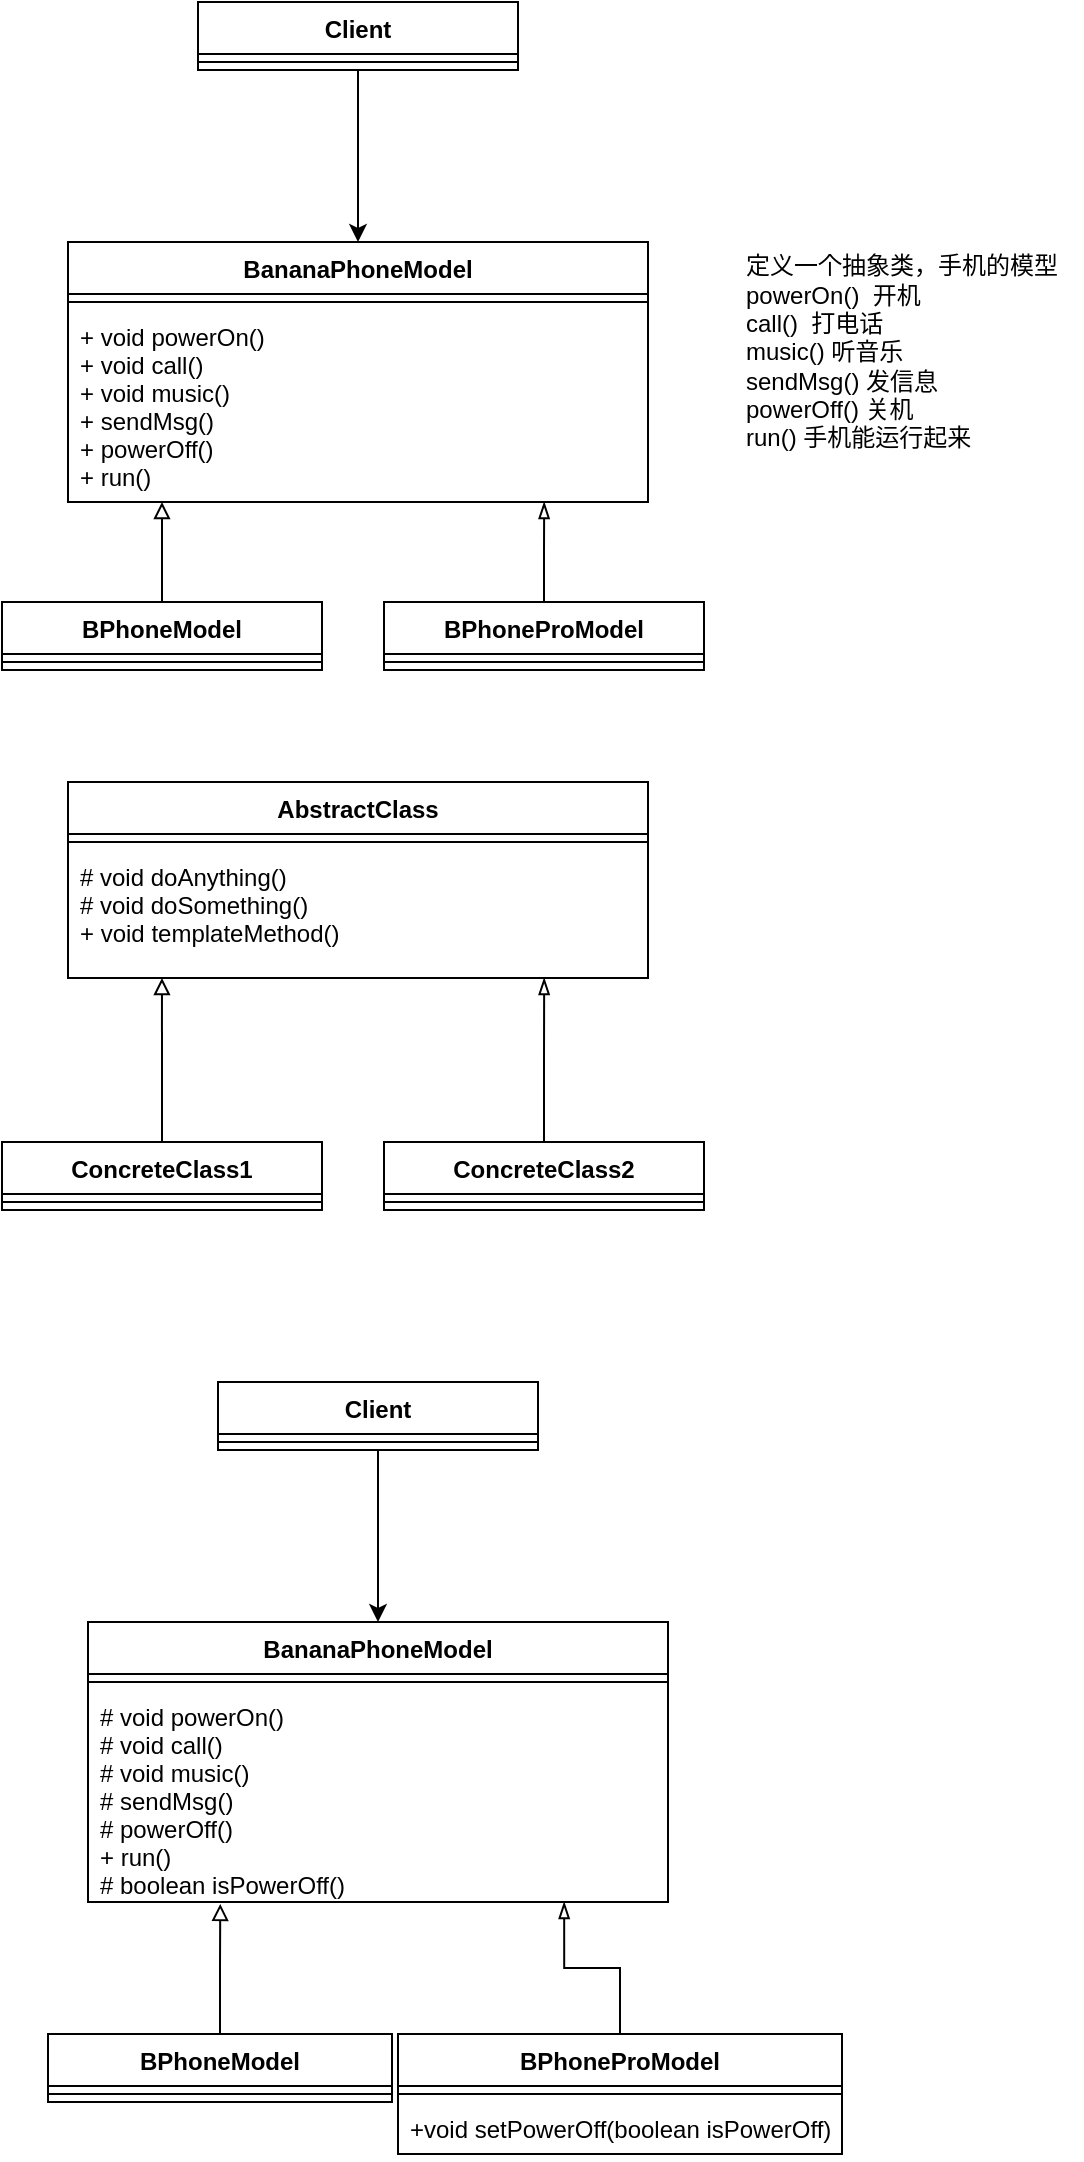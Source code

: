 <mxfile version="19.0.3" type="device"><diagram id="wczOxSFmP4AwhyONeSmn" name="第 1 页"><mxGraphModel dx="1277" dy="1025" grid="1" gridSize="10" guides="1" tooltips="1" connect="1" arrows="1" fold="1" page="1" pageScale="1" pageWidth="827" pageHeight="1169" math="0" shadow="0"><root><mxCell id="0"/><mxCell id="1" parent="0"/><mxCell id="D-fRV9r-FluUS1umJovI-18" style="edgeStyle=orthogonalEdgeStyle;rounded=0;orthogonalLoop=1;jettySize=auto;html=1;exitX=0.5;exitY=1;exitDx=0;exitDy=0;" parent="1" source="D-fRV9r-FluUS1umJovI-1" target="D-fRV9r-FluUS1umJovI-5" edge="1"><mxGeometry relative="1" as="geometry"/></mxCell><mxCell id="D-fRV9r-FluUS1umJovI-1" value="Client" style="swimlane;fontStyle=1;align=center;verticalAlign=top;childLayout=stackLayout;horizontal=1;startSize=26;horizontalStack=0;resizeParent=1;resizeParentMax=0;resizeLast=0;collapsible=1;marginBottom=0;" parent="1" vertex="1"><mxGeometry x="268" y="110" width="160" height="34" as="geometry"/></mxCell><mxCell id="D-fRV9r-FluUS1umJovI-3" value="" style="line;strokeWidth=1;fillColor=none;align=left;verticalAlign=middle;spacingTop=-1;spacingLeft=3;spacingRight=3;rotatable=0;labelPosition=right;points=[];portConstraint=eastwest;" parent="D-fRV9r-FluUS1umJovI-1" vertex="1"><mxGeometry y="26" width="160" height="8" as="geometry"/></mxCell><mxCell id="D-fRV9r-FluUS1umJovI-5" value="BananaPhoneModel" style="swimlane;fontStyle=1;align=center;verticalAlign=top;childLayout=stackLayout;horizontal=1;startSize=26;horizontalStack=0;resizeParent=1;resizeParentMax=0;resizeLast=0;collapsible=1;marginBottom=0;" parent="1" vertex="1"><mxGeometry x="203" y="230" width="290" height="130" as="geometry"/></mxCell><mxCell id="D-fRV9r-FluUS1umJovI-7" value="" style="line;strokeWidth=1;fillColor=none;align=left;verticalAlign=middle;spacingTop=-1;spacingLeft=3;spacingRight=3;rotatable=0;labelPosition=right;points=[];portConstraint=eastwest;" parent="D-fRV9r-FluUS1umJovI-5" vertex="1"><mxGeometry y="26" width="290" height="8" as="geometry"/></mxCell><mxCell id="D-fRV9r-FluUS1umJovI-8" value="+ void powerOn()&#10;+ void call()&#10;+ void music()&#10;+ sendMsg()&#10;+ powerOff()&#10;+ run()" style="text;strokeColor=none;fillColor=none;align=left;verticalAlign=top;spacingLeft=4;spacingRight=4;overflow=hidden;rotatable=0;points=[[0,0.5],[1,0.5]];portConstraint=eastwest;" parent="D-fRV9r-FluUS1umJovI-5" vertex="1"><mxGeometry y="34" width="290" height="96" as="geometry"/></mxCell><mxCell id="D-fRV9r-FluUS1umJovI-9" value="定义一个抽象类，手机的模型&lt;br&gt;powerOn()&amp;nbsp; 开机&lt;br&gt;call()&amp;nbsp; 打电话&lt;br&gt;music() 听音乐&lt;br&gt;sendMsg() 发信息&lt;br&gt;powerOff() 关机&lt;br&gt;run() 手机能运行起来" style="text;html=1;align=left;verticalAlign=middle;resizable=0;points=[];autosize=1;strokeColor=none;fillColor=none;" parent="1" vertex="1"><mxGeometry x="540" y="235" width="170" height="100" as="geometry"/></mxCell><mxCell id="D-fRV9r-FluUS1umJovI-17" style="edgeStyle=orthogonalEdgeStyle;rounded=0;orthogonalLoop=1;jettySize=auto;html=1;exitX=0.5;exitY=0;exitDx=0;exitDy=0;entryX=0.162;entryY=1;entryDx=0;entryDy=0;entryPerimeter=0;endArrow=block;endFill=0;" parent="1" source="D-fRV9r-FluUS1umJovI-10" target="D-fRV9r-FluUS1umJovI-8" edge="1"><mxGeometry relative="1" as="geometry"/></mxCell><mxCell id="D-fRV9r-FluUS1umJovI-10" value="BPhoneModel" style="swimlane;fontStyle=1;align=center;verticalAlign=top;childLayout=stackLayout;horizontal=1;startSize=26;horizontalStack=0;resizeParent=1;resizeParentMax=0;resizeLast=0;collapsible=1;marginBottom=0;" parent="1" vertex="1"><mxGeometry x="170" y="410" width="160" height="34" as="geometry"/></mxCell><mxCell id="D-fRV9r-FluUS1umJovI-12" value="" style="line;strokeWidth=1;fillColor=none;align=left;verticalAlign=middle;spacingTop=-1;spacingLeft=3;spacingRight=3;rotatable=0;labelPosition=right;points=[];portConstraint=eastwest;" parent="D-fRV9r-FluUS1umJovI-10" vertex="1"><mxGeometry y="26" width="160" height="8" as="geometry"/></mxCell><mxCell id="D-fRV9r-FluUS1umJovI-16" style="edgeStyle=orthogonalEdgeStyle;rounded=0;orthogonalLoop=1;jettySize=auto;html=1;exitX=0.5;exitY=0;exitDx=0;exitDy=0;entryX=0.821;entryY=1;entryDx=0;entryDy=0;entryPerimeter=0;endArrow=blockThin;endFill=0;" parent="1" source="D-fRV9r-FluUS1umJovI-14" target="D-fRV9r-FluUS1umJovI-8" edge="1"><mxGeometry relative="1" as="geometry"/></mxCell><mxCell id="D-fRV9r-FluUS1umJovI-14" value="BPhoneProModel" style="swimlane;fontStyle=1;align=center;verticalAlign=top;childLayout=stackLayout;horizontal=1;startSize=26;horizontalStack=0;resizeParent=1;resizeParentMax=0;resizeLast=0;collapsible=1;marginBottom=0;" parent="1" vertex="1"><mxGeometry x="361" y="410" width="160" height="34" as="geometry"/></mxCell><mxCell id="D-fRV9r-FluUS1umJovI-15" value="" style="line;strokeWidth=1;fillColor=none;align=left;verticalAlign=middle;spacingTop=-1;spacingLeft=3;spacingRight=3;rotatable=0;labelPosition=right;points=[];portConstraint=eastwest;" parent="D-fRV9r-FluUS1umJovI-14" vertex="1"><mxGeometry y="26" width="160" height="8" as="geometry"/></mxCell><mxCell id="D-fRV9r-FluUS1umJovI-32" value="AbstractClass" style="swimlane;fontStyle=1;align=center;verticalAlign=top;childLayout=stackLayout;horizontal=1;startSize=26;horizontalStack=0;resizeParent=1;resizeParentMax=0;resizeLast=0;collapsible=1;marginBottom=0;" parent="1" vertex="1"><mxGeometry x="203" y="500" width="290" height="98" as="geometry"/></mxCell><mxCell id="D-fRV9r-FluUS1umJovI-33" value="" style="line;strokeWidth=1;fillColor=none;align=left;verticalAlign=middle;spacingTop=-1;spacingLeft=3;spacingRight=3;rotatable=0;labelPosition=right;points=[];portConstraint=eastwest;" parent="D-fRV9r-FluUS1umJovI-32" vertex="1"><mxGeometry y="26" width="290" height="8" as="geometry"/></mxCell><mxCell id="D-fRV9r-FluUS1umJovI-34" value="# void doAnything()&#10;# void doSomething()&#10;+ void templateMethod()" style="text;strokeColor=none;fillColor=none;align=left;verticalAlign=top;spacingLeft=4;spacingRight=4;overflow=hidden;rotatable=0;points=[[0,0.5],[1,0.5]];portConstraint=eastwest;" parent="D-fRV9r-FluUS1umJovI-32" vertex="1"><mxGeometry y="34" width="290" height="64" as="geometry"/></mxCell><mxCell id="D-fRV9r-FluUS1umJovI-35" style="edgeStyle=orthogonalEdgeStyle;rounded=0;orthogonalLoop=1;jettySize=auto;html=1;exitX=0.5;exitY=0;exitDx=0;exitDy=0;entryX=0.162;entryY=1;entryDx=0;entryDy=0;entryPerimeter=0;endArrow=block;endFill=0;" parent="1" source="D-fRV9r-FluUS1umJovI-36" target="D-fRV9r-FluUS1umJovI-34" edge="1"><mxGeometry relative="1" as="geometry"/></mxCell><mxCell id="D-fRV9r-FluUS1umJovI-36" value="ConcreteClass1" style="swimlane;fontStyle=1;align=center;verticalAlign=top;childLayout=stackLayout;horizontal=1;startSize=26;horizontalStack=0;resizeParent=1;resizeParentMax=0;resizeLast=0;collapsible=1;marginBottom=0;" parent="1" vertex="1"><mxGeometry x="170" y="680" width="160" height="34" as="geometry"/></mxCell><mxCell id="D-fRV9r-FluUS1umJovI-37" value="" style="line;strokeWidth=1;fillColor=none;align=left;verticalAlign=middle;spacingTop=-1;spacingLeft=3;spacingRight=3;rotatable=0;labelPosition=right;points=[];portConstraint=eastwest;" parent="D-fRV9r-FluUS1umJovI-36" vertex="1"><mxGeometry y="26" width="160" height="8" as="geometry"/></mxCell><mxCell id="D-fRV9r-FluUS1umJovI-38" style="edgeStyle=orthogonalEdgeStyle;rounded=0;orthogonalLoop=1;jettySize=auto;html=1;exitX=0.5;exitY=0;exitDx=0;exitDy=0;entryX=0.821;entryY=1;entryDx=0;entryDy=0;entryPerimeter=0;endArrow=blockThin;endFill=0;" parent="1" source="D-fRV9r-FluUS1umJovI-39" target="D-fRV9r-FluUS1umJovI-34" edge="1"><mxGeometry relative="1" as="geometry"/></mxCell><mxCell id="D-fRV9r-FluUS1umJovI-39" value="ConcreteClass2" style="swimlane;fontStyle=1;align=center;verticalAlign=top;childLayout=stackLayout;horizontal=1;startSize=26;horizontalStack=0;resizeParent=1;resizeParentMax=0;resizeLast=0;collapsible=1;marginBottom=0;" parent="1" vertex="1"><mxGeometry x="361" y="680" width="160" height="34" as="geometry"/></mxCell><mxCell id="D-fRV9r-FluUS1umJovI-40" value="" style="line;strokeWidth=1;fillColor=none;align=left;verticalAlign=middle;spacingTop=-1;spacingLeft=3;spacingRight=3;rotatable=0;labelPosition=right;points=[];portConstraint=eastwest;" parent="D-fRV9r-FluUS1umJovI-39" vertex="1"><mxGeometry y="26" width="160" height="8" as="geometry"/></mxCell><mxCell id="lngXgtzzhAVbMw7HW3Qe-1" style="edgeStyle=orthogonalEdgeStyle;rounded=0;orthogonalLoop=1;jettySize=auto;html=1;exitX=0.5;exitY=1;exitDx=0;exitDy=0;" edge="1" parent="1" source="lngXgtzzhAVbMw7HW3Qe-2" target="lngXgtzzhAVbMw7HW3Qe-4"><mxGeometry relative="1" as="geometry"/></mxCell><mxCell id="lngXgtzzhAVbMw7HW3Qe-2" value="Client" style="swimlane;fontStyle=1;align=center;verticalAlign=top;childLayout=stackLayout;horizontal=1;startSize=26;horizontalStack=0;resizeParent=1;resizeParentMax=0;resizeLast=0;collapsible=1;marginBottom=0;" vertex="1" parent="1"><mxGeometry x="278" y="800" width="160" height="34" as="geometry"/></mxCell><mxCell id="lngXgtzzhAVbMw7HW3Qe-3" value="" style="line;strokeWidth=1;fillColor=none;align=left;verticalAlign=middle;spacingTop=-1;spacingLeft=3;spacingRight=3;rotatable=0;labelPosition=right;points=[];portConstraint=eastwest;" vertex="1" parent="lngXgtzzhAVbMw7HW3Qe-2"><mxGeometry y="26" width="160" height="8" as="geometry"/></mxCell><mxCell id="lngXgtzzhAVbMw7HW3Qe-4" value="BananaPhoneModel" style="swimlane;fontStyle=1;align=center;verticalAlign=top;childLayout=stackLayout;horizontal=1;startSize=26;horizontalStack=0;resizeParent=1;resizeParentMax=0;resizeLast=0;collapsible=1;marginBottom=0;" vertex="1" parent="1"><mxGeometry x="213" y="920" width="290" height="140" as="geometry"/></mxCell><mxCell id="lngXgtzzhAVbMw7HW3Qe-5" value="" style="line;strokeWidth=1;fillColor=none;align=left;verticalAlign=middle;spacingTop=-1;spacingLeft=3;spacingRight=3;rotatable=0;labelPosition=right;points=[];portConstraint=eastwest;" vertex="1" parent="lngXgtzzhAVbMw7HW3Qe-4"><mxGeometry y="26" width="290" height="8" as="geometry"/></mxCell><mxCell id="lngXgtzzhAVbMw7HW3Qe-6" value="# void powerOn()&#10;# void call()&#10;# void music()&#10;# sendMsg()&#10;# powerOff()&#10;+ run()&#10;# boolean isPowerOff()" style="text;strokeColor=none;fillColor=none;align=left;verticalAlign=top;spacingLeft=4;spacingRight=4;overflow=hidden;rotatable=0;points=[[0,0.5],[1,0.5]];portConstraint=eastwest;" vertex="1" parent="lngXgtzzhAVbMw7HW3Qe-4"><mxGeometry y="34" width="290" height="106" as="geometry"/></mxCell><mxCell id="lngXgtzzhAVbMw7HW3Qe-10" style="edgeStyle=orthogonalEdgeStyle;rounded=0;orthogonalLoop=1;jettySize=auto;html=1;entryX=0.821;entryY=1;entryDx=0;entryDy=0;entryPerimeter=0;endArrow=blockThin;endFill=0;" edge="1" parent="1" source="lngXgtzzhAVbMw7HW3Qe-22" target="lngXgtzzhAVbMw7HW3Qe-6"><mxGeometry relative="1" as="geometry"><mxPoint x="451" y="1100" as="sourcePoint"/></mxGeometry></mxCell><mxCell id="lngXgtzzhAVbMw7HW3Qe-25" style="edgeStyle=orthogonalEdgeStyle;rounded=0;orthogonalLoop=1;jettySize=auto;html=1;exitX=0.5;exitY=0;exitDx=0;exitDy=0;entryX=0.228;entryY=1.009;entryDx=0;entryDy=0;entryPerimeter=0;endArrow=block;endFill=0;" edge="1" parent="1" source="lngXgtzzhAVbMw7HW3Qe-14" target="lngXgtzzhAVbMw7HW3Qe-6"><mxGeometry relative="1" as="geometry"/></mxCell><mxCell id="lngXgtzzhAVbMw7HW3Qe-14" value="BPhoneModel" style="swimlane;fontStyle=1;align=center;verticalAlign=top;childLayout=stackLayout;horizontal=1;startSize=26;horizontalStack=0;resizeParent=1;resizeParentMax=0;resizeLast=0;collapsible=1;marginBottom=0;" vertex="1" parent="1"><mxGeometry x="193" y="1126" width="172" height="34" as="geometry"/></mxCell><mxCell id="lngXgtzzhAVbMw7HW3Qe-16" value="" style="line;strokeWidth=1;fillColor=none;align=left;verticalAlign=middle;spacingTop=-1;spacingLeft=3;spacingRight=3;rotatable=0;labelPosition=right;points=[];portConstraint=eastwest;" vertex="1" parent="lngXgtzzhAVbMw7HW3Qe-14"><mxGeometry y="26" width="172" height="8" as="geometry"/></mxCell><mxCell id="lngXgtzzhAVbMw7HW3Qe-22" value="BPhoneProModel" style="swimlane;fontStyle=1;align=center;verticalAlign=top;childLayout=stackLayout;horizontal=1;startSize=26;horizontalStack=0;resizeParent=1;resizeParentMax=0;resizeLast=0;collapsible=1;marginBottom=0;" vertex="1" parent="1"><mxGeometry x="368" y="1126" width="222" height="60" as="geometry"/></mxCell><mxCell id="lngXgtzzhAVbMw7HW3Qe-23" value="" style="line;strokeWidth=1;fillColor=none;align=left;verticalAlign=middle;spacingTop=-1;spacingLeft=3;spacingRight=3;rotatable=0;labelPosition=right;points=[];portConstraint=eastwest;" vertex="1" parent="lngXgtzzhAVbMw7HW3Qe-22"><mxGeometry y="26" width="222" height="8" as="geometry"/></mxCell><mxCell id="lngXgtzzhAVbMw7HW3Qe-24" value="+void setPowerOff(boolean isPowerOff)" style="text;strokeColor=none;fillColor=none;align=left;verticalAlign=top;spacingLeft=4;spacingRight=4;overflow=hidden;rotatable=0;points=[[0,0.5],[1,0.5]];portConstraint=eastwest;" vertex="1" parent="lngXgtzzhAVbMw7HW3Qe-22"><mxGeometry y="34" width="222" height="26" as="geometry"/></mxCell></root></mxGraphModel></diagram></mxfile>
